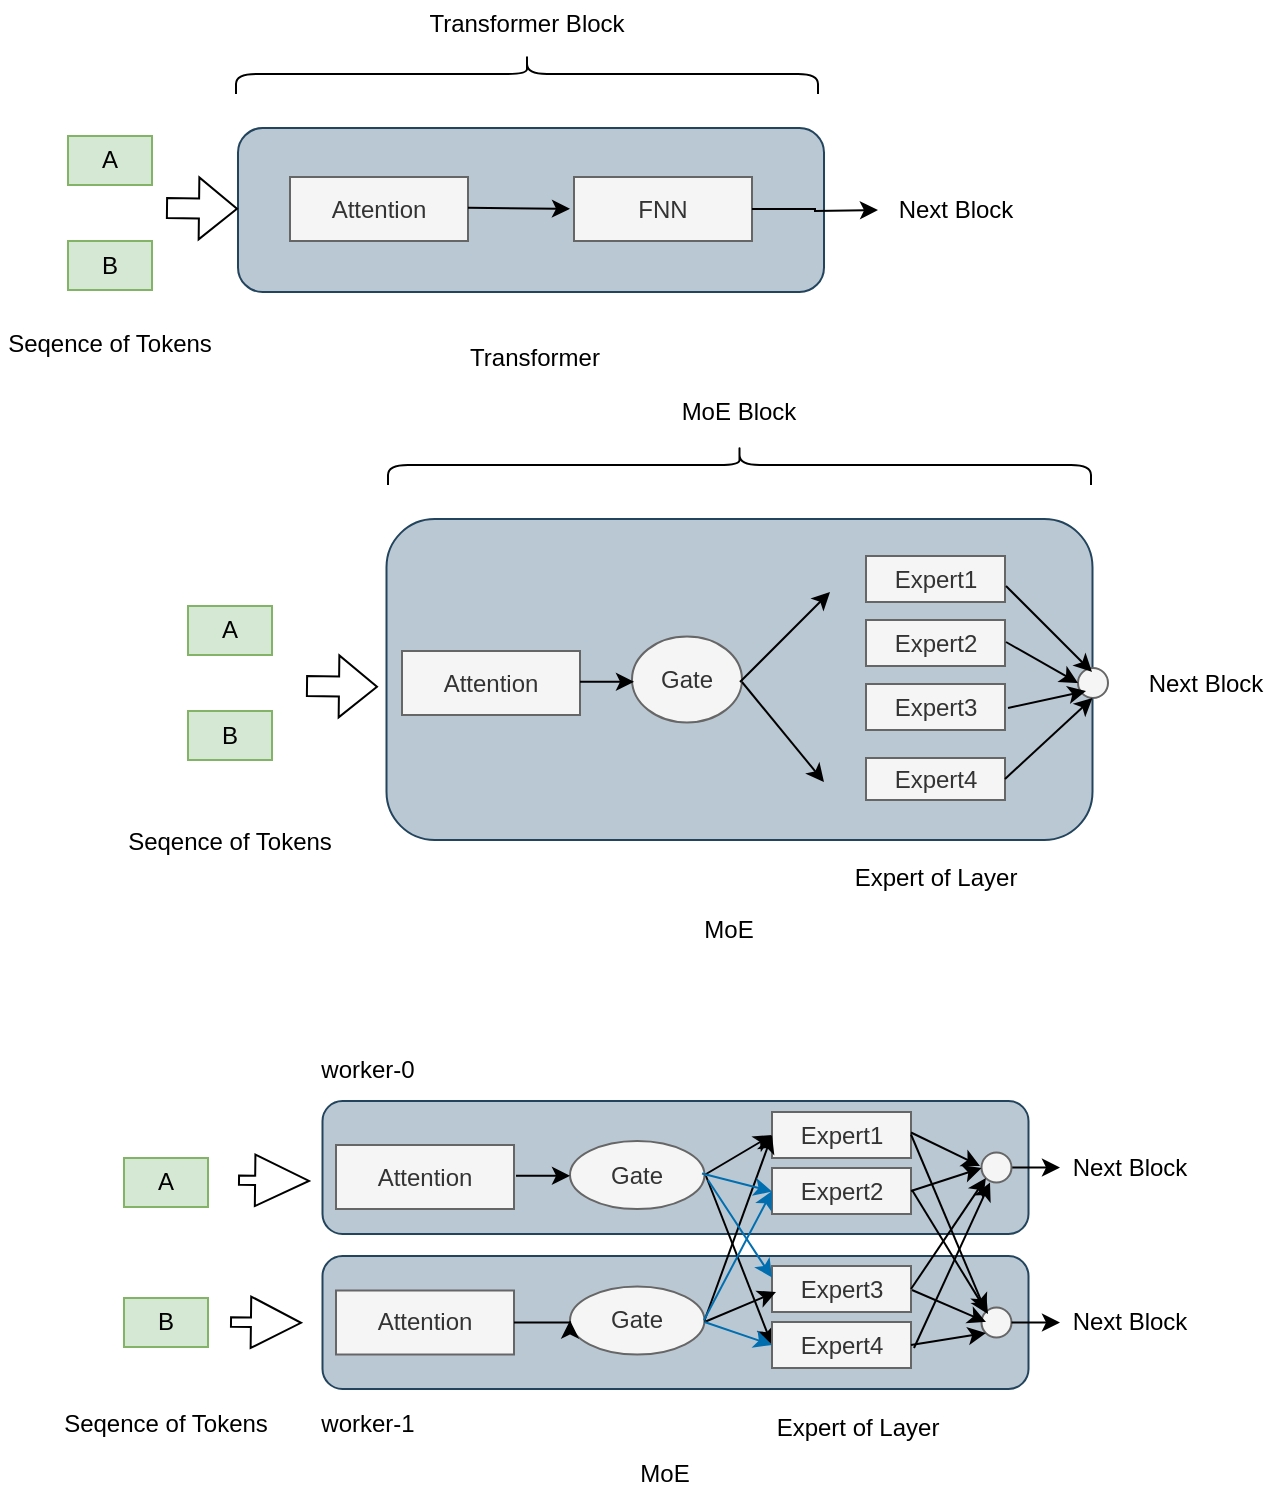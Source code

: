 <mxfile version="21.7.0" type="github">
  <diagram name="第 1 页" id="X71dtdaDnyFSEQu-oeWF">
    <mxGraphModel dx="886" dy="554" grid="0" gridSize="10" guides="1" tooltips="1" connect="1" arrows="1" fold="1" page="1" pageScale="1" pageWidth="827" pageHeight="1169" math="0" shadow="0">
      <root>
        <mxCell id="0" />
        <mxCell id="1" parent="0" />
        <mxCell id="3g09cWAGolR1FiKy-nuo-70" value="" style="group" vertex="1" connectable="0" parent="1">
          <mxGeometry x="80" y="212" width="578" height="286" as="geometry" />
        </mxCell>
        <mxCell id="3g09cWAGolR1FiKy-nuo-24" value="" style="rounded=1;whiteSpace=wrap;html=1;fillColor=#bac8d3;strokeColor=#23445d;" vertex="1" parent="3g09cWAGolR1FiKy-nuo-70">
          <mxGeometry x="133.25" y="65.5" width="353" height="160.5" as="geometry" />
        </mxCell>
        <mxCell id="3g09cWAGolR1FiKy-nuo-28" value="A" style="rounded=0;whiteSpace=wrap;html=1;fillColor=#d5e8d4;strokeColor=#82b366;" vertex="1" parent="3g09cWAGolR1FiKy-nuo-70">
          <mxGeometry x="34" y="109" width="42" height="24.5" as="geometry" />
        </mxCell>
        <mxCell id="3g09cWAGolR1FiKy-nuo-29" value="B" style="rounded=0;whiteSpace=wrap;html=1;fillColor=#d5e8d4;strokeColor=#82b366;" vertex="1" parent="3g09cWAGolR1FiKy-nuo-70">
          <mxGeometry x="34" y="161.5" width="42" height="24.5" as="geometry" />
        </mxCell>
        <mxCell id="3g09cWAGolR1FiKy-nuo-30" value="" style="shape=flexArrow;endArrow=classic;html=1;rounded=0;" edge="1" parent="3g09cWAGolR1FiKy-nuo-70">
          <mxGeometry width="50" height="50" relative="1" as="geometry">
            <mxPoint x="93" y="149" as="sourcePoint" />
            <mxPoint x="129" y="149.41" as="targetPoint" />
          </mxGeometry>
        </mxCell>
        <mxCell id="3g09cWAGolR1FiKy-nuo-31" value="Next Block" style="text;html=1;strokeColor=none;fillColor=none;align=center;verticalAlign=middle;whiteSpace=wrap;rounded=0;" vertex="1" parent="3g09cWAGolR1FiKy-nuo-70">
          <mxGeometry x="508" y="136.25" width="70" height="22.5" as="geometry" />
        </mxCell>
        <mxCell id="3g09cWAGolR1FiKy-nuo-33" value="Seqence of Tokens" style="text;html=1;strokeColor=none;fillColor=none;align=center;verticalAlign=middle;whiteSpace=wrap;rounded=0;" vertex="1" parent="3g09cWAGolR1FiKy-nuo-70">
          <mxGeometry y="212" width="110" height="30" as="geometry" />
        </mxCell>
        <mxCell id="3g09cWAGolR1FiKy-nuo-34" value="" style="shape=curlyBracket;whiteSpace=wrap;html=1;rounded=1;labelPosition=left;verticalLabelPosition=middle;align=right;verticalAlign=middle;rotation=90;" vertex="1" parent="3g09cWAGolR1FiKy-nuo-70">
          <mxGeometry x="299.75" y="-137.25" width="20" height="351.5" as="geometry" />
        </mxCell>
        <mxCell id="3g09cWAGolR1FiKy-nuo-35" value="MoE Block" style="text;html=1;strokeColor=none;fillColor=none;align=center;verticalAlign=middle;whiteSpace=wrap;rounded=0;" vertex="1" parent="3g09cWAGolR1FiKy-nuo-70">
          <mxGeometry x="253.25" width="113" height="24" as="geometry" />
        </mxCell>
        <mxCell id="3g09cWAGolR1FiKy-nuo-38" value="Attention" style="rounded=0;whiteSpace=wrap;html=1;fillColor=#f5f5f5;strokeColor=#666666;fontColor=#333333;" vertex="1" parent="3g09cWAGolR1FiKy-nuo-70">
          <mxGeometry x="141" y="131.5" width="89" height="32" as="geometry" />
        </mxCell>
        <mxCell id="3g09cWAGolR1FiKy-nuo-42" value="Gate" style="ellipse;whiteSpace=wrap;html=1;fillColor=#f5f5f5;fontColor=#333333;strokeColor=#666666;" vertex="1" parent="3g09cWAGolR1FiKy-nuo-70">
          <mxGeometry x="256" y="124.25" width="55" height="43" as="geometry" />
        </mxCell>
        <mxCell id="3g09cWAGolR1FiKy-nuo-43" value="" style="endArrow=classic;html=1;rounded=0;" edge="1" parent="3g09cWAGolR1FiKy-nuo-70">
          <mxGeometry width="50" height="50" relative="1" as="geometry">
            <mxPoint x="230" y="146.91" as="sourcePoint" />
            <mxPoint x="257" y="146.91" as="targetPoint" />
          </mxGeometry>
        </mxCell>
        <mxCell id="3g09cWAGolR1FiKy-nuo-44" value="" style="endArrow=classic;html=1;rounded=0;" edge="1" parent="3g09cWAGolR1FiKy-nuo-70">
          <mxGeometry width="50" height="50" relative="1" as="geometry">
            <mxPoint x="310" y="147" as="sourcePoint" />
            <mxPoint x="355" y="102" as="targetPoint" />
          </mxGeometry>
        </mxCell>
        <mxCell id="3g09cWAGolR1FiKy-nuo-49" value="" style="endArrow=classic;html=1;rounded=0;" edge="1" parent="3g09cWAGolR1FiKy-nuo-70">
          <mxGeometry width="50" height="50" relative="1" as="geometry">
            <mxPoint x="311" y="147" as="sourcePoint" />
            <mxPoint x="352" y="197" as="targetPoint" />
          </mxGeometry>
        </mxCell>
        <mxCell id="3g09cWAGolR1FiKy-nuo-52" value="Expert1" style="rounded=0;whiteSpace=wrap;html=1;fillColor=#f5f5f5;fontColor=#333333;strokeColor=#666666;" vertex="1" parent="3g09cWAGolR1FiKy-nuo-70">
          <mxGeometry x="373" y="84" width="69.5" height="23" as="geometry" />
        </mxCell>
        <mxCell id="3g09cWAGolR1FiKy-nuo-54" value="Expert2" style="rounded=0;whiteSpace=wrap;html=1;fillColor=#f5f5f5;fontColor=#333333;strokeColor=#666666;" vertex="1" parent="3g09cWAGolR1FiKy-nuo-70">
          <mxGeometry x="373" y="116" width="69.5" height="23" as="geometry" />
        </mxCell>
        <mxCell id="3g09cWAGolR1FiKy-nuo-55" value="Expert3" style="rounded=0;whiteSpace=wrap;html=1;fillColor=#f5f5f5;fontColor=#333333;strokeColor=#666666;" vertex="1" parent="3g09cWAGolR1FiKy-nuo-70">
          <mxGeometry x="373" y="148" width="69.5" height="23" as="geometry" />
        </mxCell>
        <mxCell id="3g09cWAGolR1FiKy-nuo-56" value="Expert4" style="rounded=0;whiteSpace=wrap;html=1;fillColor=#f5f5f5;fontColor=#333333;strokeColor=#666666;" vertex="1" parent="3g09cWAGolR1FiKy-nuo-70">
          <mxGeometry x="373" y="185" width="69.5" height="21" as="geometry" />
        </mxCell>
        <mxCell id="3g09cWAGolR1FiKy-nuo-57" value="" style="ellipse;whiteSpace=wrap;html=1;aspect=fixed;fillColor=#f5f5f5;fontColor=#333333;strokeColor=#666666;" vertex="1" parent="3g09cWAGolR1FiKy-nuo-70">
          <mxGeometry x="479" y="140" width="15" height="15" as="geometry" />
        </mxCell>
        <mxCell id="3g09cWAGolR1FiKy-nuo-62" value="" style="endArrow=classic;html=1;rounded=0;entryX=0.467;entryY=0.133;entryDx=0;entryDy=0;entryPerimeter=0;" edge="1" parent="3g09cWAGolR1FiKy-nuo-70" target="3g09cWAGolR1FiKy-nuo-57">
          <mxGeometry width="50" height="50" relative="1" as="geometry">
            <mxPoint x="443" y="99" as="sourcePoint" />
            <mxPoint x="481" y="139" as="targetPoint" />
          </mxGeometry>
        </mxCell>
        <mxCell id="3g09cWAGolR1FiKy-nuo-63" value="" style="endArrow=classic;html=1;rounded=0;entryX=0;entryY=0.5;entryDx=0;entryDy=0;" edge="1" parent="3g09cWAGolR1FiKy-nuo-70" target="3g09cWAGolR1FiKy-nuo-57">
          <mxGeometry width="50" height="50" relative="1" as="geometry">
            <mxPoint x="443" y="127" as="sourcePoint" />
            <mxPoint x="535" y="100" as="targetPoint" />
          </mxGeometry>
        </mxCell>
        <mxCell id="3g09cWAGolR1FiKy-nuo-65" value="" style="endArrow=classic;html=1;rounded=0;" edge="1" parent="3g09cWAGolR1FiKy-nuo-70">
          <mxGeometry width="50" height="50" relative="1" as="geometry">
            <mxPoint x="444" y="160" as="sourcePoint" />
            <mxPoint x="483" y="151.5" as="targetPoint" />
          </mxGeometry>
        </mxCell>
        <mxCell id="3g09cWAGolR1FiKy-nuo-67" value="" style="endArrow=classic;html=1;rounded=0;exitX=1;exitY=0.5;exitDx=0;exitDy=0;" edge="1" parent="3g09cWAGolR1FiKy-nuo-70" source="3g09cWAGolR1FiKy-nuo-56">
          <mxGeometry width="50" height="50" relative="1" as="geometry">
            <mxPoint x="439.25" y="187" as="sourcePoint" />
            <mxPoint x="486.25" y="155" as="targetPoint" />
          </mxGeometry>
        </mxCell>
        <mxCell id="3g09cWAGolR1FiKy-nuo-68" value="Expert of Layer" style="text;html=1;strokeColor=none;fillColor=none;align=center;verticalAlign=middle;whiteSpace=wrap;rounded=0;" vertex="1" parent="3g09cWAGolR1FiKy-nuo-70">
          <mxGeometry x="352.75" y="230" width="110" height="30" as="geometry" />
        </mxCell>
        <mxCell id="3g09cWAGolR1FiKy-nuo-69" value="MoE" style="text;html=1;strokeColor=none;fillColor=none;align=center;verticalAlign=middle;whiteSpace=wrap;rounded=0;" vertex="1" parent="3g09cWAGolR1FiKy-nuo-70">
          <mxGeometry x="261" y="256" width="87" height="30" as="geometry" />
        </mxCell>
        <mxCell id="3g09cWAGolR1FiKy-nuo-71" value="" style="group" vertex="1" connectable="0" parent="1">
          <mxGeometry x="20" y="18" width="513" height="194" as="geometry" />
        </mxCell>
        <mxCell id="3g09cWAGolR1FiKy-nuo-8" value="" style="rounded=1;whiteSpace=wrap;html=1;fillColor=#bac8d3;strokeColor=#23445d;" vertex="1" parent="3g09cWAGolR1FiKy-nuo-71">
          <mxGeometry x="119" y="64" width="293" height="82" as="geometry" />
        </mxCell>
        <mxCell id="3g09cWAGolR1FiKy-nuo-2" value="Attention" style="rounded=0;whiteSpace=wrap;html=1;fillColor=#f5f5f5;strokeColor=#666666;fontColor=#333333;" vertex="1" parent="3g09cWAGolR1FiKy-nuo-71">
          <mxGeometry x="145" y="88.5" width="89" height="32" as="geometry" />
        </mxCell>
        <mxCell id="3g09cWAGolR1FiKy-nuo-5" value="" style="endArrow=classic;html=1;rounded=0;exitX=1;exitY=0.5;exitDx=0;exitDy=0;" edge="1" parent="3g09cWAGolR1FiKy-nuo-71">
          <mxGeometry width="50" height="50" relative="1" as="geometry">
            <mxPoint x="234" y="103.91" as="sourcePoint" />
            <mxPoint x="285" y="104.41" as="targetPoint" />
          </mxGeometry>
        </mxCell>
        <mxCell id="3g09cWAGolR1FiKy-nuo-7" value="FNN" style="rounded=0;whiteSpace=wrap;html=1;fillColor=#f5f5f5;fontColor=#333333;strokeColor=#666666;" vertex="1" parent="3g09cWAGolR1FiKy-nuo-71">
          <mxGeometry x="287" y="88.5" width="89" height="32" as="geometry" />
        </mxCell>
        <mxCell id="3g09cWAGolR1FiKy-nuo-9" value="A" style="rounded=0;whiteSpace=wrap;html=1;fillColor=#d5e8d4;strokeColor=#82b366;" vertex="1" parent="3g09cWAGolR1FiKy-nuo-71">
          <mxGeometry x="34" y="68" width="42" height="24.5" as="geometry" />
        </mxCell>
        <mxCell id="3g09cWAGolR1FiKy-nuo-12" value="B" style="rounded=0;whiteSpace=wrap;html=1;fillColor=#d5e8d4;strokeColor=#82b366;" vertex="1" parent="3g09cWAGolR1FiKy-nuo-71">
          <mxGeometry x="34" y="120.5" width="42" height="24.5" as="geometry" />
        </mxCell>
        <mxCell id="3g09cWAGolR1FiKy-nuo-13" value="" style="shape=flexArrow;endArrow=classic;html=1;rounded=0;" edge="1" parent="3g09cWAGolR1FiKy-nuo-71">
          <mxGeometry width="50" height="50" relative="1" as="geometry">
            <mxPoint x="83" y="104" as="sourcePoint" />
            <mxPoint x="119" y="104.41" as="targetPoint" />
          </mxGeometry>
        </mxCell>
        <mxCell id="3g09cWAGolR1FiKy-nuo-16" value="Next Block" style="text;html=1;strokeColor=none;fillColor=none;align=center;verticalAlign=middle;whiteSpace=wrap;rounded=0;" vertex="1" parent="3g09cWAGolR1FiKy-nuo-71">
          <mxGeometry x="443" y="93.75" width="70" height="22.5" as="geometry" />
        </mxCell>
        <mxCell id="3g09cWAGolR1FiKy-nuo-17" value="" style="edgeStyle=orthogonalEdgeStyle;rounded=0;orthogonalLoop=1;jettySize=auto;html=1;exitX=1;exitY=0.5;exitDx=0;exitDy=0;" edge="1" parent="3g09cWAGolR1FiKy-nuo-71" source="3g09cWAGolR1FiKy-nuo-7">
          <mxGeometry relative="1" as="geometry">
            <mxPoint x="439" y="105" as="targetPoint" />
          </mxGeometry>
        </mxCell>
        <mxCell id="3g09cWAGolR1FiKy-nuo-19" value="Seqence of Tokens" style="text;html=1;strokeColor=none;fillColor=none;align=center;verticalAlign=middle;whiteSpace=wrap;rounded=0;" vertex="1" parent="3g09cWAGolR1FiKy-nuo-71">
          <mxGeometry y="157" width="110" height="30" as="geometry" />
        </mxCell>
        <mxCell id="3g09cWAGolR1FiKy-nuo-21" value="" style="shape=curlyBracket;whiteSpace=wrap;html=1;rounded=1;labelPosition=left;verticalLabelPosition=middle;align=right;verticalAlign=middle;rotation=90;" vertex="1" parent="3g09cWAGolR1FiKy-nuo-71">
          <mxGeometry x="253.5" y="-108.5" width="20" height="291" as="geometry" />
        </mxCell>
        <mxCell id="3g09cWAGolR1FiKy-nuo-22" value="Transformer Block" style="text;html=1;strokeColor=none;fillColor=none;align=center;verticalAlign=middle;whiteSpace=wrap;rounded=0;" vertex="1" parent="3g09cWAGolR1FiKy-nuo-71">
          <mxGeometry x="207" width="113" height="24" as="geometry" />
        </mxCell>
        <mxCell id="3g09cWAGolR1FiKy-nuo-23" value="Transformer" style="text;html=1;strokeColor=none;fillColor=none;align=center;verticalAlign=middle;whiteSpace=wrap;rounded=0;" vertex="1" parent="3g09cWAGolR1FiKy-nuo-71">
          <mxGeometry x="224" y="164" width="87" height="30" as="geometry" />
        </mxCell>
        <mxCell id="3g09cWAGolR1FiKy-nuo-104" value="" style="rounded=1;whiteSpace=wrap;html=1;fillColor=#bac8d3;strokeColor=#23445d;" vertex="1" parent="1">
          <mxGeometry x="181.25" y="646" width="353" height="66.5" as="geometry" />
        </mxCell>
        <mxCell id="3g09cWAGolR1FiKy-nuo-73" value="" style="rounded=1;whiteSpace=wrap;html=1;fillColor=#bac8d3;strokeColor=#23445d;" vertex="1" parent="1">
          <mxGeometry x="181.25" y="568.5" width="353" height="66.5" as="geometry" />
        </mxCell>
        <mxCell id="3g09cWAGolR1FiKy-nuo-74" value="A" style="rounded=0;whiteSpace=wrap;html=1;fillColor=#d5e8d4;strokeColor=#82b366;" vertex="1" parent="1">
          <mxGeometry x="82" y="597" width="42" height="24.5" as="geometry" />
        </mxCell>
        <mxCell id="3g09cWAGolR1FiKy-nuo-75" value="B" style="rounded=0;whiteSpace=wrap;html=1;fillColor=#d5e8d4;strokeColor=#82b366;" vertex="1" parent="1">
          <mxGeometry x="82" y="667" width="42" height="24.5" as="geometry" />
        </mxCell>
        <mxCell id="3g09cWAGolR1FiKy-nuo-77" value="Next Block" style="text;html=1;strokeColor=none;fillColor=none;align=center;verticalAlign=middle;whiteSpace=wrap;rounded=0;" vertex="1" parent="1">
          <mxGeometry x="550" y="590.5" width="70" height="22.5" as="geometry" />
        </mxCell>
        <mxCell id="3g09cWAGolR1FiKy-nuo-78" value="Seqence of Tokens" style="text;html=1;strokeColor=none;fillColor=none;align=center;verticalAlign=middle;whiteSpace=wrap;rounded=0;" vertex="1" parent="1">
          <mxGeometry x="48" y="715" width="110" height="30" as="geometry" />
        </mxCell>
        <mxCell id="3g09cWAGolR1FiKy-nuo-81" value="Attention" style="rounded=0;whiteSpace=wrap;html=1;fillColor=#f5f5f5;strokeColor=#666666;fontColor=#333333;" vertex="1" parent="1">
          <mxGeometry x="188" y="590.5" width="89" height="32" as="geometry" />
        </mxCell>
        <mxCell id="3g09cWAGolR1FiKy-nuo-82" value="Gate" style="ellipse;whiteSpace=wrap;html=1;fillColor=#f5f5f5;fontColor=#333333;strokeColor=#666666;" vertex="1" parent="1">
          <mxGeometry x="305" y="588.5" width="67.25" height="34" as="geometry" />
        </mxCell>
        <mxCell id="3g09cWAGolR1FiKy-nuo-83" value="" style="endArrow=classic;html=1;rounded=0;" edge="1" parent="1">
          <mxGeometry width="50" height="50" relative="1" as="geometry">
            <mxPoint x="278" y="605.91" as="sourcePoint" />
            <mxPoint x="305" y="605.91" as="targetPoint" />
          </mxGeometry>
        </mxCell>
        <mxCell id="3g09cWAGolR1FiKy-nuo-84" value="" style="endArrow=classic;html=1;rounded=0;exitX=1;exitY=0.5;exitDx=0;exitDy=0;entryX=0;entryY=0.5;entryDx=0;entryDy=0;" edge="1" parent="1" source="3g09cWAGolR1FiKy-nuo-82" target="3g09cWAGolR1FiKy-nuo-86">
          <mxGeometry width="50" height="50" relative="1" as="geometry">
            <mxPoint x="358" y="650" as="sourcePoint" />
            <mxPoint x="403" y="605" as="targetPoint" />
          </mxGeometry>
        </mxCell>
        <mxCell id="3g09cWAGolR1FiKy-nuo-85" value="" style="endArrow=classic;html=1;rounded=0;entryX=0;entryY=0.5;entryDx=0;entryDy=0;" edge="1" parent="1" target="3g09cWAGolR1FiKy-nuo-105">
          <mxGeometry width="50" height="50" relative="1" as="geometry">
            <mxPoint x="373" y="606" as="sourcePoint" />
            <mxPoint x="409" y="669" as="targetPoint" />
          </mxGeometry>
        </mxCell>
        <mxCell id="3g09cWAGolR1FiKy-nuo-86" value="Expert1" style="rounded=0;whiteSpace=wrap;html=1;fillColor=#f5f5f5;fontColor=#333333;strokeColor=#666666;" vertex="1" parent="1">
          <mxGeometry x="406" y="574" width="69.5" height="23" as="geometry" />
        </mxCell>
        <mxCell id="3g09cWAGolR1FiKy-nuo-87" value="Expert2" style="rounded=0;whiteSpace=wrap;html=1;fillColor=#f5f5f5;fontColor=#333333;strokeColor=#666666;" vertex="1" parent="1">
          <mxGeometry x="406" y="602" width="69.5" height="23" as="geometry" />
        </mxCell>
        <mxCell id="3g09cWAGolR1FiKy-nuo-137" style="edgeStyle=orthogonalEdgeStyle;rounded=0;orthogonalLoop=1;jettySize=auto;html=1;exitX=1;exitY=0.5;exitDx=0;exitDy=0;entryX=0;entryY=0.5;entryDx=0;entryDy=0;" edge="1" parent="1" source="3g09cWAGolR1FiKy-nuo-90" target="3g09cWAGolR1FiKy-nuo-77">
          <mxGeometry relative="1" as="geometry" />
        </mxCell>
        <mxCell id="3g09cWAGolR1FiKy-nuo-90" value="" style="ellipse;whiteSpace=wrap;html=1;aspect=fixed;fillColor=#f5f5f5;fontColor=#333333;strokeColor=#666666;" vertex="1" parent="1">
          <mxGeometry x="510.75" y="594.25" width="15" height="15" as="geometry" />
        </mxCell>
        <mxCell id="3g09cWAGolR1FiKy-nuo-95" value="Expert of Layer" style="text;html=1;strokeColor=none;fillColor=none;align=center;verticalAlign=middle;whiteSpace=wrap;rounded=0;" vertex="1" parent="1">
          <mxGeometry x="394" y="717.25" width="110" height="30" as="geometry" />
        </mxCell>
        <mxCell id="3g09cWAGolR1FiKy-nuo-96" value="MoE" style="text;html=1;strokeColor=none;fillColor=none;align=center;verticalAlign=middle;whiteSpace=wrap;rounded=0;" vertex="1" parent="1">
          <mxGeometry x="309" y="740" width="87" height="30" as="geometry" />
        </mxCell>
        <mxCell id="3g09cWAGolR1FiKy-nuo-105" value="Expert4" style="rounded=0;whiteSpace=wrap;html=1;fillColor=#f5f5f5;fontColor=#333333;strokeColor=#666666;" vertex="1" parent="1">
          <mxGeometry x="406" y="679" width="69.5" height="23" as="geometry" />
        </mxCell>
        <mxCell id="3g09cWAGolR1FiKy-nuo-106" value="Expert3" style="rounded=0;whiteSpace=wrap;html=1;fillColor=#f5f5f5;fontColor=#333333;strokeColor=#666666;" vertex="1" parent="1">
          <mxGeometry x="406" y="651" width="69.5" height="23" as="geometry" />
        </mxCell>
        <mxCell id="3g09cWAGolR1FiKy-nuo-109" value="" style="shape=flexArrow;endArrow=classic;html=1;rounded=0;width=4.706;endSize=8.012;" edge="1" parent="1">
          <mxGeometry width="50" height="50" relative="1" as="geometry">
            <mxPoint x="135" y="679" as="sourcePoint" />
            <mxPoint x="171" y="679.41" as="targetPoint" />
          </mxGeometry>
        </mxCell>
        <mxCell id="3g09cWAGolR1FiKy-nuo-110" value="Attention" style="rounded=0;whiteSpace=wrap;html=1;fillColor=#f5f5f5;strokeColor=#666666;fontColor=#333333;" vertex="1" parent="1">
          <mxGeometry x="188" y="663.25" width="89" height="32" as="geometry" />
        </mxCell>
        <mxCell id="3g09cWAGolR1FiKy-nuo-111" value="Gate" style="ellipse;whiteSpace=wrap;html=1;fillColor=#f5f5f5;fontColor=#333333;strokeColor=#666666;" vertex="1" parent="1">
          <mxGeometry x="305" y="661.25" width="67.25" height="34" as="geometry" />
        </mxCell>
        <mxCell id="3g09cWAGolR1FiKy-nuo-115" value="" style="endArrow=classic;html=1;rounded=0;exitX=1;exitY=0.5;exitDx=0;exitDy=0;entryX=0;entryY=0.5;entryDx=0;entryDy=0;" edge="1" parent="1" source="3g09cWAGolR1FiKy-nuo-111" target="3g09cWAGolR1FiKy-nuo-86">
          <mxGeometry width="50" height="50" relative="1" as="geometry">
            <mxPoint x="356" y="638.5" as="sourcePoint" />
            <mxPoint x="406" y="588.5" as="targetPoint" />
          </mxGeometry>
        </mxCell>
        <mxCell id="3g09cWAGolR1FiKy-nuo-117" value="" style="endArrow=classic;html=1;rounded=0;" edge="1" parent="1">
          <mxGeometry width="50" height="50" relative="1" as="geometry">
            <mxPoint x="372.25" y="679" as="sourcePoint" />
            <mxPoint x="408" y="664" as="targetPoint" />
          </mxGeometry>
        </mxCell>
        <mxCell id="3g09cWAGolR1FiKy-nuo-121" value="" style="endArrow=classic;html=1;rounded=0;fillColor=#1ba1e2;strokeColor=#006EAF;" edge="1" parent="1">
          <mxGeometry width="50" height="50" relative="1" as="geometry">
            <mxPoint x="371" y="604.75" as="sourcePoint" />
            <mxPoint x="406" y="613.75" as="targetPoint" />
          </mxGeometry>
        </mxCell>
        <mxCell id="3g09cWAGolR1FiKy-nuo-122" value="" style="endArrow=classic;html=1;rounded=0;fillColor=#1ba1e2;strokeColor=#006EAF;entryX=0;entryY=0.25;entryDx=0;entryDy=0;" edge="1" parent="1" target="3g09cWAGolR1FiKy-nuo-106">
          <mxGeometry width="50" height="50" relative="1" as="geometry">
            <mxPoint x="374" y="608" as="sourcePoint" />
            <mxPoint x="424" y="635" as="targetPoint" />
          </mxGeometry>
        </mxCell>
        <mxCell id="3g09cWAGolR1FiKy-nuo-123" value="" style="endArrow=classic;html=1;rounded=0;fillColor=#1ba1e2;strokeColor=#006EAF;entryX=0;entryY=0.5;entryDx=0;entryDy=0;" edge="1" parent="1" target="3g09cWAGolR1FiKy-nuo-87">
          <mxGeometry width="50" height="50" relative="1" as="geometry">
            <mxPoint x="372" y="678" as="sourcePoint" />
            <mxPoint x="417.75" y="629" as="targetPoint" />
          </mxGeometry>
        </mxCell>
        <mxCell id="3g09cWAGolR1FiKy-nuo-124" value="" style="endArrow=classic;html=1;rounded=0;fillColor=#1ba1e2;strokeColor=#006EAF;entryX=0;entryY=0.5;entryDx=0;entryDy=0;" edge="1" parent="1" target="3g09cWAGolR1FiKy-nuo-105">
          <mxGeometry width="50" height="50" relative="1" as="geometry">
            <mxPoint x="372.25" y="679" as="sourcePoint" />
            <mxPoint x="417.25" y="705" as="targetPoint" />
          </mxGeometry>
        </mxCell>
        <mxCell id="3g09cWAGolR1FiKy-nuo-125" value="" style="ellipse;whiteSpace=wrap;html=1;aspect=fixed;fillColor=#f5f5f5;fontColor=#333333;strokeColor=#666666;" vertex="1" parent="1">
          <mxGeometry x="510.75" y="671.75" width="15" height="15" as="geometry" />
        </mxCell>
        <mxCell id="3g09cWAGolR1FiKy-nuo-113" style="edgeStyle=orthogonalEdgeStyle;rounded=0;orthogonalLoop=1;jettySize=auto;html=1;exitX=1;exitY=0.5;exitDx=0;exitDy=0;entryX=0;entryY=0.5;entryDx=0;entryDy=0;" edge="1" parent="1" source="3g09cWAGolR1FiKy-nuo-110" target="3g09cWAGolR1FiKy-nuo-111">
          <mxGeometry relative="1" as="geometry" />
        </mxCell>
        <mxCell id="3g09cWAGolR1FiKy-nuo-126" value="Next Block" style="text;html=1;strokeColor=none;fillColor=none;align=center;verticalAlign=middle;whiteSpace=wrap;rounded=0;" vertex="1" parent="1">
          <mxGeometry x="550" y="668" width="70" height="22.5" as="geometry" />
        </mxCell>
        <mxCell id="3g09cWAGolR1FiKy-nuo-128" value="" style="endArrow=classic;html=1;rounded=0;" edge="1" parent="1">
          <mxGeometry width="50" height="50" relative="1" as="geometry">
            <mxPoint x="475.5" y="584.25" as="sourcePoint" />
            <mxPoint x="510" y="601" as="targetPoint" />
          </mxGeometry>
        </mxCell>
        <mxCell id="3g09cWAGolR1FiKy-nuo-129" value="" style="endArrow=classic;html=1;rounded=0;exitX=1;exitY=0.5;exitDx=0;exitDy=0;" edge="1" parent="1" source="3g09cWAGolR1FiKy-nuo-87">
          <mxGeometry width="50" height="50" relative="1" as="geometry">
            <mxPoint x="463.75" y="607" as="sourcePoint" />
            <mxPoint x="510.75" y="602" as="targetPoint" />
          </mxGeometry>
        </mxCell>
        <mxCell id="3g09cWAGolR1FiKy-nuo-130" value="" style="endArrow=classic;html=1;rounded=0;entryX=0;entryY=0;entryDx=0;entryDy=0;" edge="1" parent="1" target="3g09cWAGolR1FiKy-nuo-125">
          <mxGeometry width="50" height="50" relative="1" as="geometry">
            <mxPoint x="475.5" y="585.25" as="sourcePoint" />
            <mxPoint x="513.5" y="633.25" as="targetPoint" />
          </mxGeometry>
        </mxCell>
        <mxCell id="3g09cWAGolR1FiKy-nuo-131" value="" style="endArrow=classic;html=1;rounded=0;" edge="1" parent="1">
          <mxGeometry width="50" height="50" relative="1" as="geometry">
            <mxPoint x="476" y="613" as="sourcePoint" />
            <mxPoint x="514" y="675" as="targetPoint" />
          </mxGeometry>
        </mxCell>
        <mxCell id="3g09cWAGolR1FiKy-nuo-138" style="edgeStyle=orthogonalEdgeStyle;rounded=0;orthogonalLoop=1;jettySize=auto;html=1;exitX=1;exitY=0.5;exitDx=0;exitDy=0;entryX=0;entryY=0.5;entryDx=0;entryDy=0;" edge="1" parent="1" source="3g09cWAGolR1FiKy-nuo-125" target="3g09cWAGolR1FiKy-nuo-126">
          <mxGeometry relative="1" as="geometry" />
        </mxCell>
        <mxCell id="3g09cWAGolR1FiKy-nuo-132" value="" style="endArrow=classic;html=1;rounded=0;entryX=0;entryY=1;entryDx=0;entryDy=0;exitX=1;exitY=0.5;exitDx=0;exitDy=0;" edge="1" parent="1" source="3g09cWAGolR1FiKy-nuo-106" target="3g09cWAGolR1FiKy-nuo-90">
          <mxGeometry width="50" height="50" relative="1" as="geometry">
            <mxPoint x="475.5" y="667" as="sourcePoint" />
            <mxPoint x="525.5" y="617" as="targetPoint" />
          </mxGeometry>
        </mxCell>
        <mxCell id="3g09cWAGolR1FiKy-nuo-133" value="" style="endArrow=classic;html=1;rounded=0;" edge="1" parent="1">
          <mxGeometry width="50" height="50" relative="1" as="geometry">
            <mxPoint x="476" y="663" as="sourcePoint" />
            <mxPoint x="513" y="679" as="targetPoint" />
          </mxGeometry>
        </mxCell>
        <mxCell id="3g09cWAGolR1FiKy-nuo-135" value="" style="endArrow=classic;html=1;rounded=0;" edge="1" parent="1">
          <mxGeometry width="50" height="50" relative="1" as="geometry">
            <mxPoint x="477" y="692" as="sourcePoint" />
            <mxPoint x="515" y="609.25" as="targetPoint" />
          </mxGeometry>
        </mxCell>
        <mxCell id="3g09cWAGolR1FiKy-nuo-136" value="" style="endArrow=classic;html=1;rounded=0;entryX=0;entryY=1;entryDx=0;entryDy=0;" edge="1" parent="1" target="3g09cWAGolR1FiKy-nuo-125">
          <mxGeometry width="50" height="50" relative="1" as="geometry">
            <mxPoint x="475.5" y="690.5" as="sourcePoint" />
            <mxPoint x="525.5" y="687.5" as="targetPoint" />
          </mxGeometry>
        </mxCell>
        <mxCell id="3g09cWAGolR1FiKy-nuo-144" value="" style="shape=flexArrow;endArrow=classic;html=1;rounded=0;width=4.706;endSize=8.647;" edge="1" parent="1">
          <mxGeometry width="50" height="50" relative="1" as="geometry">
            <mxPoint x="139" y="608.07" as="sourcePoint" />
            <mxPoint x="175" y="608.48" as="targetPoint" />
          </mxGeometry>
        </mxCell>
        <mxCell id="3g09cWAGolR1FiKy-nuo-149" value="worker-0" style="text;html=1;strokeColor=none;fillColor=none;align=center;verticalAlign=middle;whiteSpace=wrap;rounded=0;" vertex="1" parent="1">
          <mxGeometry x="176" y="545" width="56" height="16" as="geometry" />
        </mxCell>
        <mxCell id="3g09cWAGolR1FiKy-nuo-150" value="worker-1" style="text;html=1;strokeColor=none;fillColor=none;align=center;verticalAlign=middle;whiteSpace=wrap;rounded=0;" vertex="1" parent="1">
          <mxGeometry x="176" y="722" width="56" height="16" as="geometry" />
        </mxCell>
      </root>
    </mxGraphModel>
  </diagram>
</mxfile>
